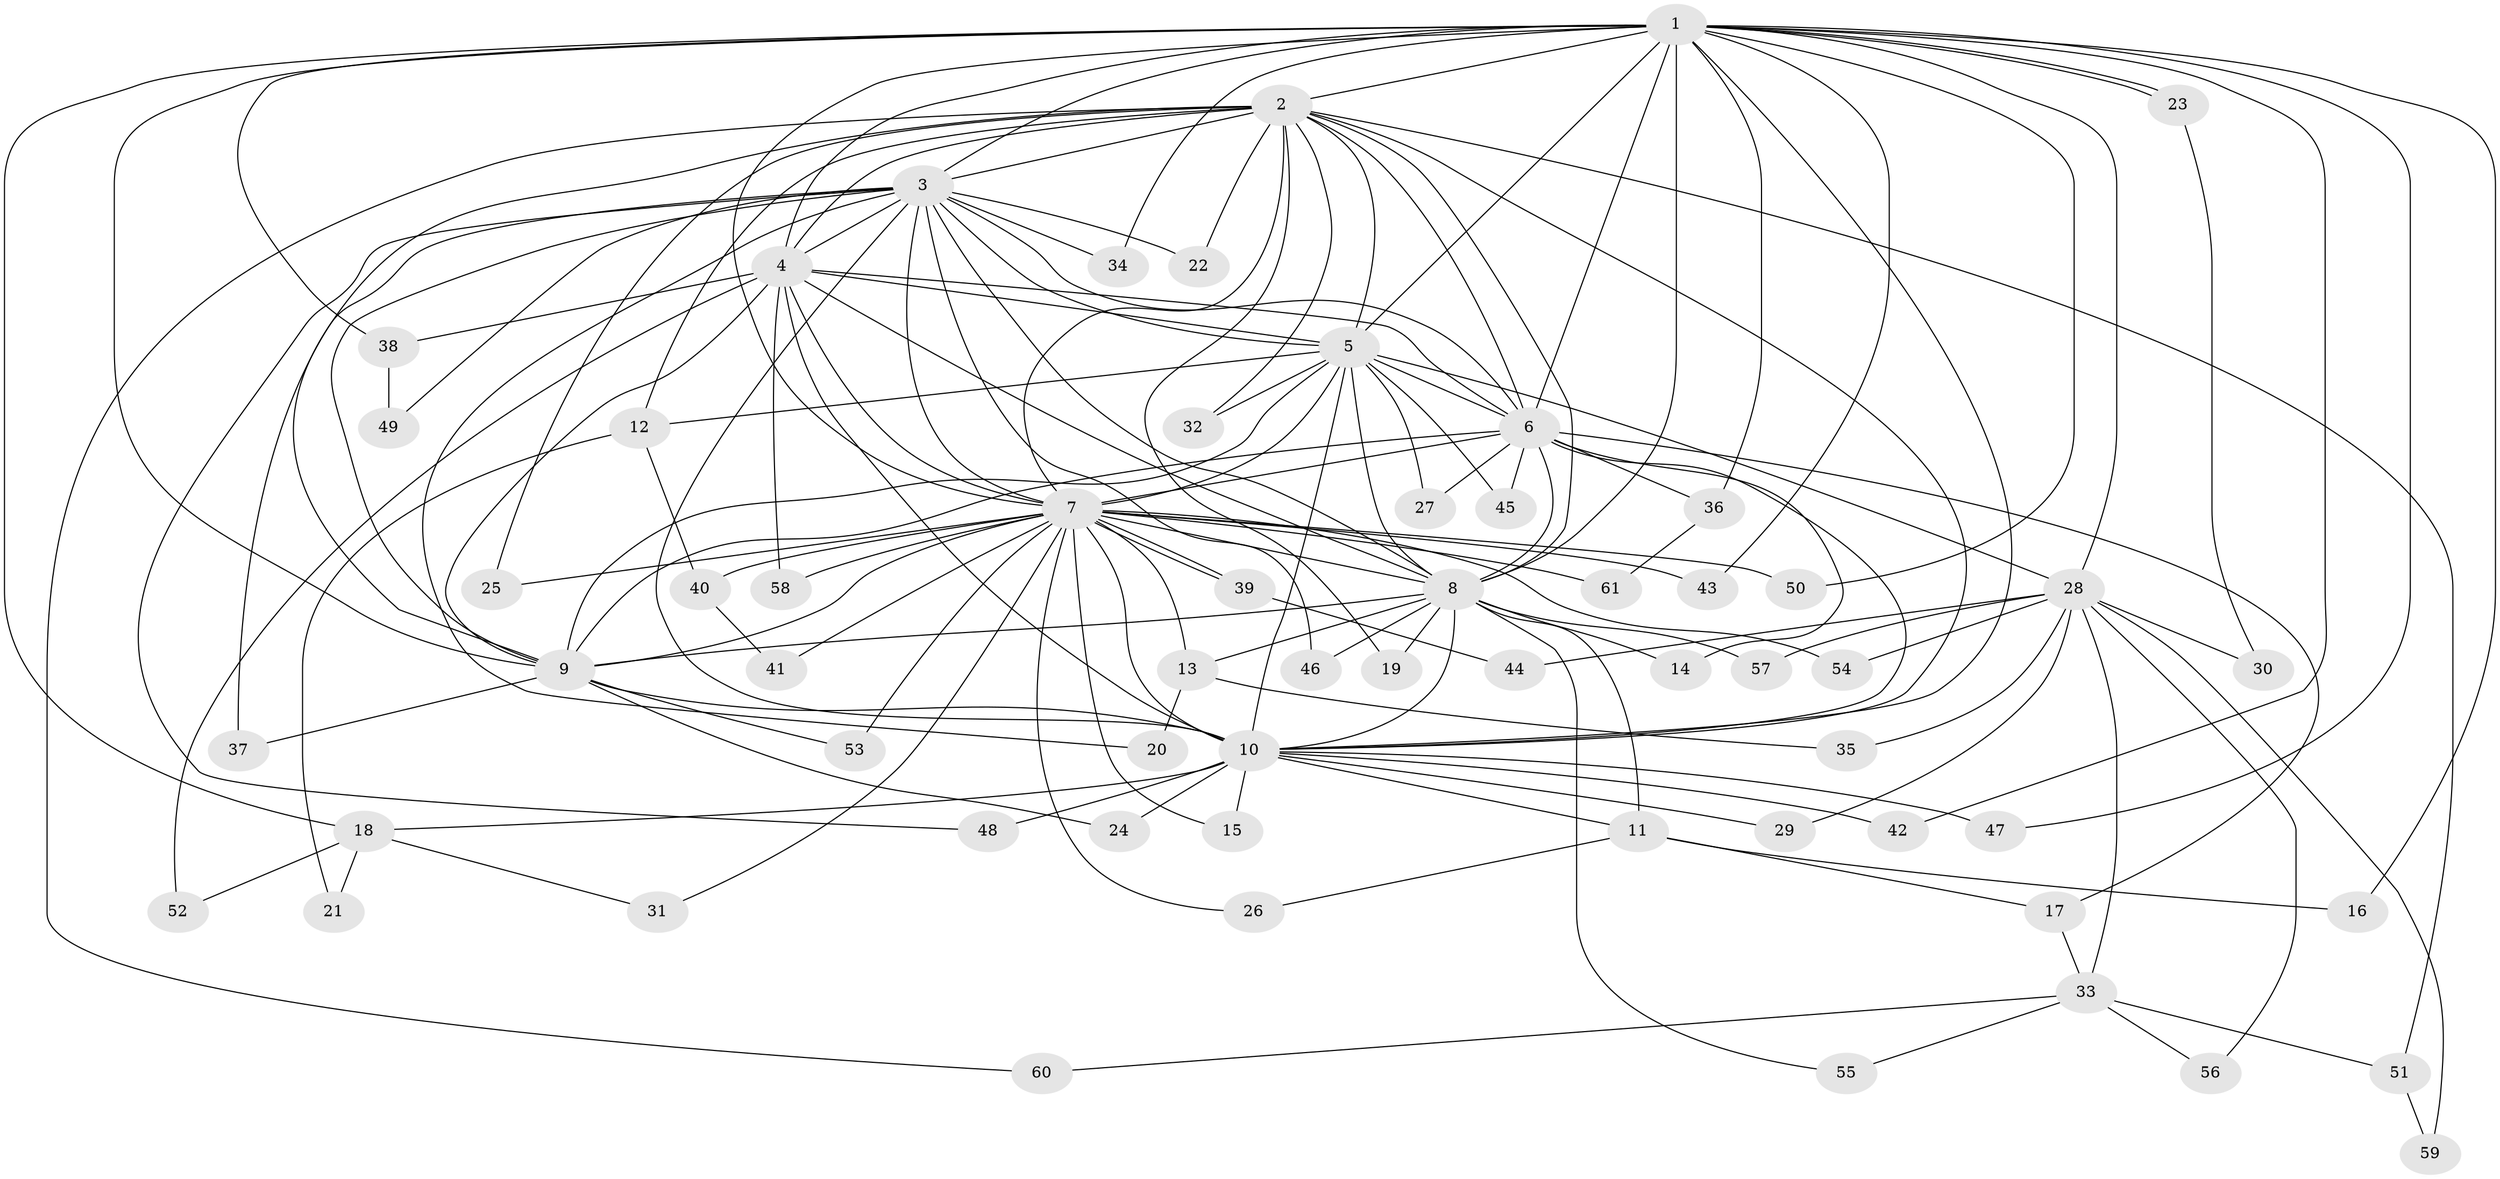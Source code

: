 // coarse degree distribution, {18: 0.043478260869565216, 21: 0.021739130434782608, 14: 0.021739130434782608, 9: 0.021739130434782608, 13: 0.043478260869565216, 17: 0.021739130434782608, 5: 0.06521739130434782, 4: 0.021739130434782608, 2: 0.6304347826086957, 3: 0.08695652173913043, 10: 0.021739130434782608}
// Generated by graph-tools (version 1.1) at 2025/41/03/06/25 10:41:42]
// undirected, 61 vertices, 147 edges
graph export_dot {
graph [start="1"]
  node [color=gray90,style=filled];
  1;
  2;
  3;
  4;
  5;
  6;
  7;
  8;
  9;
  10;
  11;
  12;
  13;
  14;
  15;
  16;
  17;
  18;
  19;
  20;
  21;
  22;
  23;
  24;
  25;
  26;
  27;
  28;
  29;
  30;
  31;
  32;
  33;
  34;
  35;
  36;
  37;
  38;
  39;
  40;
  41;
  42;
  43;
  44;
  45;
  46;
  47;
  48;
  49;
  50;
  51;
  52;
  53;
  54;
  55;
  56;
  57;
  58;
  59;
  60;
  61;
  1 -- 2;
  1 -- 3;
  1 -- 4;
  1 -- 5;
  1 -- 6;
  1 -- 7;
  1 -- 8;
  1 -- 9;
  1 -- 10;
  1 -- 16;
  1 -- 18;
  1 -- 23;
  1 -- 23;
  1 -- 28;
  1 -- 34;
  1 -- 36;
  1 -- 38;
  1 -- 42;
  1 -- 43;
  1 -- 47;
  1 -- 50;
  2 -- 3;
  2 -- 4;
  2 -- 5;
  2 -- 6;
  2 -- 7;
  2 -- 8;
  2 -- 9;
  2 -- 10;
  2 -- 12;
  2 -- 19;
  2 -- 22;
  2 -- 25;
  2 -- 32;
  2 -- 51;
  2 -- 60;
  3 -- 4;
  3 -- 5;
  3 -- 6;
  3 -- 7;
  3 -- 8;
  3 -- 9;
  3 -- 10;
  3 -- 20;
  3 -- 22;
  3 -- 34;
  3 -- 37;
  3 -- 46;
  3 -- 48;
  3 -- 49;
  4 -- 5;
  4 -- 6;
  4 -- 7;
  4 -- 8;
  4 -- 9;
  4 -- 10;
  4 -- 38;
  4 -- 52;
  4 -- 58;
  5 -- 6;
  5 -- 7;
  5 -- 8;
  5 -- 9;
  5 -- 10;
  5 -- 12;
  5 -- 27;
  5 -- 28;
  5 -- 32;
  5 -- 45;
  6 -- 7;
  6 -- 8;
  6 -- 9;
  6 -- 10;
  6 -- 14;
  6 -- 17;
  6 -- 27;
  6 -- 36;
  6 -- 45;
  7 -- 8;
  7 -- 9;
  7 -- 10;
  7 -- 13;
  7 -- 15;
  7 -- 25;
  7 -- 26;
  7 -- 31;
  7 -- 39;
  7 -- 39;
  7 -- 40;
  7 -- 41;
  7 -- 43;
  7 -- 50;
  7 -- 53;
  7 -- 54;
  7 -- 58;
  7 -- 61;
  8 -- 9;
  8 -- 10;
  8 -- 11;
  8 -- 13;
  8 -- 14;
  8 -- 19;
  8 -- 46;
  8 -- 55;
  8 -- 57;
  9 -- 10;
  9 -- 24;
  9 -- 37;
  9 -- 53;
  10 -- 11;
  10 -- 15;
  10 -- 18;
  10 -- 24;
  10 -- 29;
  10 -- 42;
  10 -- 47;
  10 -- 48;
  11 -- 16;
  11 -- 17;
  11 -- 26;
  12 -- 21;
  12 -- 40;
  13 -- 20;
  13 -- 35;
  17 -- 33;
  18 -- 21;
  18 -- 31;
  18 -- 52;
  23 -- 30;
  28 -- 29;
  28 -- 30;
  28 -- 33;
  28 -- 35;
  28 -- 44;
  28 -- 54;
  28 -- 56;
  28 -- 57;
  28 -- 59;
  33 -- 51;
  33 -- 55;
  33 -- 56;
  33 -- 60;
  36 -- 61;
  38 -- 49;
  39 -- 44;
  40 -- 41;
  51 -- 59;
}
